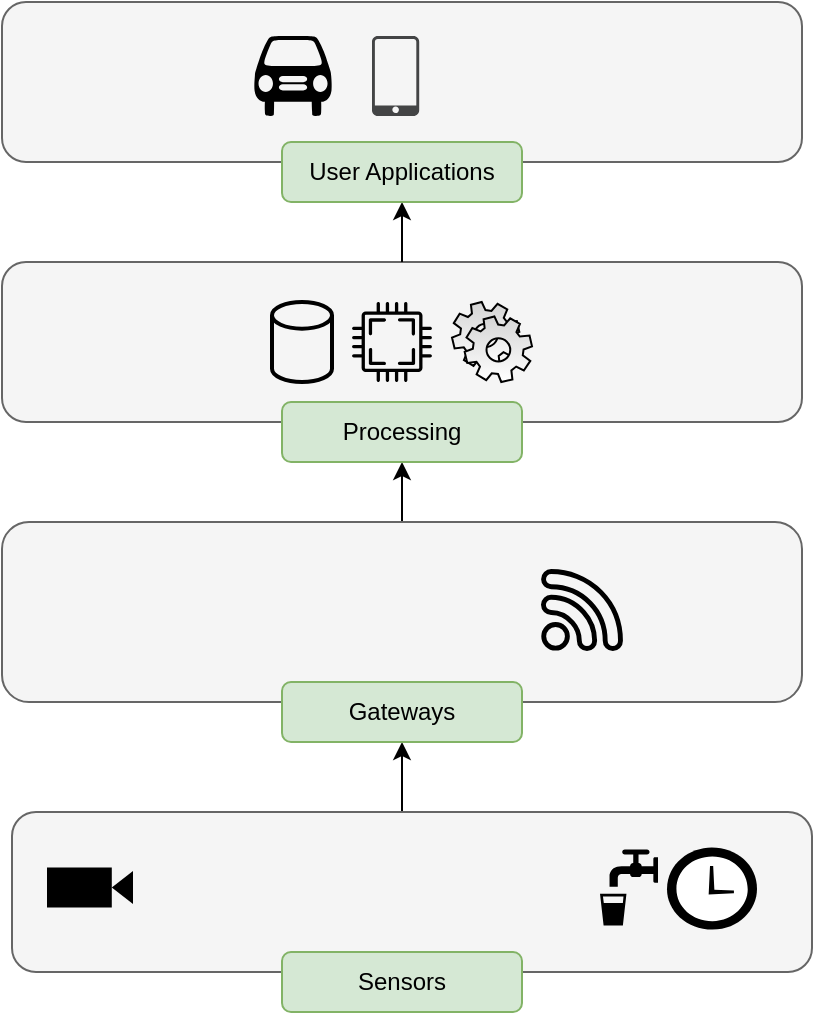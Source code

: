 <mxfile version="14.4.2" type="github">
  <diagram name="Page-1" id="4fc8d65c-f3f6-feb3-4d1c-02f59d9f9886">
    <mxGraphModel dx="1718" dy="888" grid="1" gridSize="10" guides="1" tooltips="1" connect="1" arrows="1" fold="1" page="1" pageScale="1" pageWidth="826" pageHeight="1169" background="#ffffff" math="0" shadow="0">
      <root>
        <mxCell id="0" />
        <mxCell id="1" parent="0" />
        <mxCell id="fDX6BxyX9Kbmln29vvni-277" value="" style="rounded=1;whiteSpace=wrap;html=1;fillColor=#f5f5f5;strokeColor=#666666;fontColor=#333333;" parent="1" vertex="1">
          <mxGeometry x="200" y="210" width="400" height="80" as="geometry" />
        </mxCell>
        <mxCell id="gGTz0LXvLgwchQPlnERu-32" style="edgeStyle=orthogonalEdgeStyle;rounded=0;orthogonalLoop=1;jettySize=auto;html=1;exitX=0.5;exitY=0;exitDx=0;exitDy=0;entryX=0.5;entryY=1;entryDx=0;entryDy=0;startArrow=none;startFill=0;" edge="1" parent="1" source="fDX6BxyX9Kbmln29vvni-283" target="gGTz0LXvLgwchQPlnERu-13">
          <mxGeometry relative="1" as="geometry" />
        </mxCell>
        <mxCell id="fDX6BxyX9Kbmln29vvni-283" value="" style="rounded=1;whiteSpace=wrap;html=1;fillColor=#f5f5f5;strokeColor=#666666;fontColor=#333333;" parent="1" vertex="1">
          <mxGeometry x="200" y="340" width="400" height="90" as="geometry" />
        </mxCell>
        <mxCell id="gGTz0LXvLgwchQPlnERu-26" style="edgeStyle=orthogonalEdgeStyle;rounded=0;orthogonalLoop=1;jettySize=auto;html=1;exitX=0.5;exitY=0;exitDx=0;exitDy=0;entryX=0.5;entryY=1;entryDx=0;entryDy=0;" edge="1" parent="1" source="gGTz0LXvLgwchQPlnERu-2" target="gGTz0LXvLgwchQPlnERu-12">
          <mxGeometry relative="1" as="geometry" />
        </mxCell>
        <mxCell id="gGTz0LXvLgwchQPlnERu-2" value="" style="rounded=1;whiteSpace=wrap;html=1;fillColor=#f5f5f5;strokeColor=#666666;fontColor=#333333;" vertex="1" parent="1">
          <mxGeometry x="205" y="485" width="400" height="80" as="geometry" />
        </mxCell>
        <mxCell id="gGTz0LXvLgwchQPlnERu-10" value="Sensors" style="rounded=1;whiteSpace=wrap;html=1;fillColor=#d5e8d4;strokeColor=#82b366;" vertex="1" parent="1">
          <mxGeometry x="340" y="555" width="120" height="30" as="geometry" />
        </mxCell>
        <mxCell id="gGTz0LXvLgwchQPlnERu-12" value="Gateways" style="rounded=1;whiteSpace=wrap;html=1;fillColor=#d5e8d4;strokeColor=#82b366;" vertex="1" parent="1">
          <mxGeometry x="340" y="420" width="120" height="30" as="geometry" />
        </mxCell>
        <mxCell id="gGTz0LXvLgwchQPlnERu-13" value="Processing" style="rounded=1;whiteSpace=wrap;html=1;fillColor=#d5e8d4;strokeColor=#82b366;" vertex="1" parent="1">
          <mxGeometry x="340" y="280" width="120" height="30" as="geometry" />
        </mxCell>
        <mxCell id="gGTz0LXvLgwchQPlnERu-14" value="" style="shape=mxgraph.signs.tech.video_camera;html=1;pointerEvents=1;fillColor=#000000;strokeColor=none;verticalLabelPosition=bottom;verticalAlign=top;align=center;" vertex="1" parent="1">
          <mxGeometry x="222.5" y="512.75" width="43" height="20" as="geometry" />
        </mxCell>
        <mxCell id="gGTz0LXvLgwchQPlnERu-16" value="" style="shape=image;html=1;verticalAlign=top;verticalLabelPosition=bottom;labelBackgroundColor=#ffffff;imageAspect=0;aspect=fixed;image=https://cdn1.iconfinder.com/data/icons/essentials-pack/96/gps_position_tracking_positioning_navigation-128.png" vertex="1" parent="1">
          <mxGeometry x="272.5" y="502.75" width="40" height="40" as="geometry" />
        </mxCell>
        <mxCell id="gGTz0LXvLgwchQPlnERu-17" value="" style="shape=image;html=1;verticalAlign=top;verticalLabelPosition=bottom;labelBackgroundColor=#ffffff;imageAspect=0;aspect=fixed;image=https://cdn4.iconfinder.com/data/icons/essential-app-1/16/mic-microphone-record-speak-128.png" vertex="1" parent="1">
          <mxGeometry x="312.5" y="505.5" width="34.5" height="34.5" as="geometry" />
        </mxCell>
        <mxCell id="gGTz0LXvLgwchQPlnERu-19" value="" style="shape=image;html=1;verticalAlign=top;verticalLabelPosition=bottom;labelBackgroundColor=#ffffff;imageAspect=0;aspect=fixed;image=https://cdn3.iconfinder.com/data/icons/wpzoom-developer-icon-set/500/97-128.png" vertex="1" parent="1">
          <mxGeometry x="347" y="503.75" width="40" height="40" as="geometry" />
        </mxCell>
        <mxCell id="gGTz0LXvLgwchQPlnERu-20" value="" style="shape=image;html=1;verticalAlign=top;verticalLabelPosition=bottom;labelBackgroundColor=#ffffff;imageAspect=0;aspect=fixed;image=https://cdn2.iconfinder.com/data/icons/exercise-and-gym-solid-the-body-building/512/Heart_rate-128.png" vertex="1" parent="1">
          <mxGeometry x="382.25" y="501.5" width="45.5" height="45.5" as="geometry" />
        </mxCell>
        <mxCell id="gGTz0LXvLgwchQPlnERu-21" value="" style="shape=image;html=1;verticalAlign=top;verticalLabelPosition=bottom;labelBackgroundColor=#ffffff;imageAspect=0;aspect=fixed;image=https://cdn1.iconfinder.com/data/icons/science-technology-outline-24-px/24/Digital_thermometer_medical_accessories_mercury_thermometer_temperature_thermometer-128.png" vertex="1" parent="1">
          <mxGeometry x="416.25" y="503" width="42.5" height="42.5" as="geometry" />
        </mxCell>
        <mxCell id="gGTz0LXvLgwchQPlnERu-22" value="" style="shape=image;html=1;verticalAlign=top;verticalLabelPosition=bottom;labelBackgroundColor=#ffffff;imageAspect=0;aspect=fixed;image=https://cdn3.iconfinder.com/data/icons/weather-solid-daily-forecast/512/Sunny_Day-128.png" vertex="1" parent="1">
          <mxGeometry x="446" y="498.5" width="53" height="53" as="geometry" />
        </mxCell>
        <mxCell id="gGTz0LXvLgwchQPlnERu-23" value="" style="shape=mxgraph.signs.food.drinking_water_2;html=1;pointerEvents=1;fillColor=#000000;strokeColor=none;verticalLabelPosition=bottom;verticalAlign=top;align=center;" vertex="1" parent="1">
          <mxGeometry x="499" y="503.75" width="29" height="38" as="geometry" />
        </mxCell>
        <mxCell id="gGTz0LXvLgwchQPlnERu-24" value="" style="shadow=0;dashed=0;html=1;strokeColor=none;labelPosition=center;verticalLabelPosition=bottom;verticalAlign=top;align=center;outlineConnect=0;shape=mxgraph.veeam.time;fillColor=#000000;" vertex="1" parent="1">
          <mxGeometry x="532.5" y="502.75" width="45" height="41" as="geometry" />
        </mxCell>
        <mxCell id="gGTz0LXvLgwchQPlnERu-28" value="" style="pointerEvents=1;shadow=0;dashed=0;html=1;aspect=fixed;labelPosition=center;verticalLabelPosition=bottom;verticalAlign=top;align=center;outlineConnect=0;shape=mxgraph.vvd.wi_fi;fillColor=#000000;" vertex="1" parent="1">
          <mxGeometry x="470" y="364" width="40" height="40" as="geometry" />
        </mxCell>
        <mxCell id="gGTz0LXvLgwchQPlnERu-29" value="" style="shape=image;html=1;verticalAlign=top;verticalLabelPosition=bottom;labelBackgroundColor=#ffffff;imageAspect=0;aspect=fixed;image=https://cdn0.iconfinder.com/data/icons/google-material-design-3-0/48/ic_settings_bluetooth_48px-128.png;shadow=0;strokeColor=#000000;fillColor=#000000;gradientColor=#000000;" vertex="1" parent="1">
          <mxGeometry x="420" y="366" width="38" height="38" as="geometry" />
        </mxCell>
        <mxCell id="gGTz0LXvLgwchQPlnERu-30" value="" style="shape=image;html=1;verticalAlign=top;verticalLabelPosition=bottom;labelBackgroundColor=#ffffff;imageAspect=0;aspect=fixed;image=https://cdn1.iconfinder.com/data/icons/windows8_icons/26/wired_network.png;shadow=0;strokeColor=#000000;fillColor=#000000;gradientColor=#000000;" vertex="1" parent="1">
          <mxGeometry x="370" y="366" width="36" height="36" as="geometry" />
        </mxCell>
        <mxCell id="gGTz0LXvLgwchQPlnERu-31" value="" style="shape=image;html=1;verticalAlign=top;verticalLabelPosition=bottom;labelBackgroundColor=#ffffff;imageAspect=0;aspect=fixed;image=https://cdn1.iconfinder.com/data/icons/ios-11-glyphs/30/cellular_network-128.png;shadow=0;strokeColor=#000000;fillColor=#000000;gradientColor=#000000;" vertex="1" parent="1">
          <mxGeometry x="300" y="360" width="50" height="50" as="geometry" />
        </mxCell>
        <mxCell id="gGTz0LXvLgwchQPlnERu-35" value="" style="strokeWidth=2;html=1;shape=mxgraph.flowchart.database;whiteSpace=wrap;shadow=0;gradientColor=#ffffff;fillColor=none;" vertex="1" parent="1">
          <mxGeometry x="335" y="230" width="30" height="40" as="geometry" />
        </mxCell>
        <mxCell id="gGTz0LXvLgwchQPlnERu-36" value="" style="pointerEvents=1;shadow=0;dashed=0;html=1;strokeColor=none;aspect=fixed;labelPosition=center;verticalLabelPosition=bottom;verticalAlign=top;align=center;outlineConnect=0;shape=mxgraph.vvd.cpu;fillColor=#000000;" vertex="1" parent="1">
          <mxGeometry x="375" y="230" width="40" height="40" as="geometry" />
        </mxCell>
        <mxCell id="gGTz0LXvLgwchQPlnERu-39" value="" style="shape=mxgraph.bpmn.service_task;html=1;outlineConnect=0;shadow=0;strokeColor=#000000;gradientColor=#ffffff;strokeWidth=1;fillColor=#D4D4D4;" vertex="1" parent="1">
          <mxGeometry x="425" y="230" width="40" height="40" as="geometry" />
        </mxCell>
        <mxCell id="gGTz0LXvLgwchQPlnERu-40" value="" style="rounded=1;whiteSpace=wrap;html=1;fillColor=#f5f5f5;strokeColor=#666666;fontColor=#333333;" vertex="1" parent="1">
          <mxGeometry x="200" y="80" width="400" height="80" as="geometry" />
        </mxCell>
        <mxCell id="gGTz0LXvLgwchQPlnERu-41" style="edgeStyle=orthogonalEdgeStyle;rounded=0;orthogonalLoop=1;jettySize=auto;html=1;exitX=0.5;exitY=0;exitDx=0;exitDy=0;entryX=0.5;entryY=1;entryDx=0;entryDy=0;startArrow=none;startFill=0;" edge="1" parent="1" target="gGTz0LXvLgwchQPlnERu-42" source="fDX6BxyX9Kbmln29vvni-277">
          <mxGeometry relative="1" as="geometry">
            <mxPoint x="395" y="200" as="sourcePoint" />
          </mxGeometry>
        </mxCell>
        <mxCell id="gGTz0LXvLgwchQPlnERu-42" value="User Applications" style="rounded=1;whiteSpace=wrap;html=1;fillColor=#d5e8d4;strokeColor=#82b366;" vertex="1" parent="1">
          <mxGeometry x="340" y="150" width="120" height="30" as="geometry" />
        </mxCell>
        <mxCell id="gGTz0LXvLgwchQPlnERu-44" value="" style="shape=image;html=1;verticalAlign=top;verticalLabelPosition=bottom;labelBackgroundColor=#ffffff;imageAspect=0;aspect=fixed;image=https://cdn1.iconfinder.com/data/icons/line-free/24/Smart_watch-128.png;shadow=0;strokeColor=#000000;strokeWidth=1;fillColor=#D4D4D4;gradientColor=#ffffff;" vertex="1" parent="1">
          <mxGeometry x="425" y="97" width="40" height="40" as="geometry" />
        </mxCell>
        <mxCell id="gGTz0LXvLgwchQPlnERu-45" value="" style="pointerEvents=1;shadow=0;dashed=0;html=1;strokeColor=none;fillColor=#434445;aspect=fixed;labelPosition=center;verticalLabelPosition=bottom;verticalAlign=top;align=center;outlineConnect=0;shape=mxgraph.vvd.phone;" vertex="1" parent="1">
          <mxGeometry x="385" y="97" width="23.6" height="40" as="geometry" />
        </mxCell>
        <mxCell id="gGTz0LXvLgwchQPlnERu-46" value="" style="shape=mxgraph.signs.transportation.car_1;html=1;pointerEvents=1;fillColor=#000000;strokeColor=none;verticalLabelPosition=bottom;verticalAlign=top;align=center;shadow=0;" vertex="1" parent="1">
          <mxGeometry x="326" y="97" width="39" height="40" as="geometry" />
        </mxCell>
        <mxCell id="gGTz0LXvLgwchQPlnERu-47" value="" style="shape=image;html=1;verticalAlign=top;verticalLabelPosition=bottom;labelBackgroundColor=#ffffff;imageAspect=0;aspect=fixed;image=https://cdn2.iconfinder.com/data/icons/innovation-technology-1/512/tech_0011-128.png;shadow=0;strokeColor=#000000;strokeWidth=1;fillColor=#D4D4D4;gradientColor=#ffffff;" vertex="1" parent="1">
          <mxGeometry x="265" y="93" width="54" height="54" as="geometry" />
        </mxCell>
        <mxCell id="gGTz0LXvLgwchQPlnERu-48" value="" style="shape=image;html=1;verticalAlign=top;verticalLabelPosition=bottom;labelBackgroundColor=#ffffff;imageAspect=0;aspect=fixed;image=https://cdn0.iconfinder.com/data/icons/star-wars/512/r2d2-128.png;shadow=0;strokeColor=#000000;strokeWidth=1;fillColor=#D4D4D4;gradientColor=#ffffff;" vertex="1" parent="1">
          <mxGeometry x="215" y="100" width="40" height="40" as="geometry" />
        </mxCell>
        <mxCell id="gGTz0LXvLgwchQPlnERu-49" value="" style="shape=image;html=1;verticalAlign=top;verticalLabelPosition=bottom;labelBackgroundColor=#ffffff;imageAspect=0;aspect=fixed;image=https://cdn3.iconfinder.com/data/icons/wpzoom-developer-icon-set/500/133-128.png;shadow=0;strokeColor=#000000;strokeWidth=1;fillColor=#D4D4D4;gradientColor=#ffffff;" vertex="1" parent="1">
          <mxGeometry x="475" y="93" width="48" height="48" as="geometry" />
        </mxCell>
        <mxCell id="gGTz0LXvLgwchQPlnERu-50" value="" style="shape=image;html=1;verticalAlign=top;verticalLabelPosition=bottom;labelBackgroundColor=#ffffff;imageAspect=0;aspect=fixed;image=https://cdn0.iconfinder.com/data/icons/eon-social-media-contact-info-2/32/world_www_web_website-128.png;shadow=0;strokeColor=#000000;strokeWidth=1;fillColor=#D4D4D4;gradientColor=#ffffff;" vertex="1" parent="1">
          <mxGeometry x="535" y="95" width="50" height="50" as="geometry" />
        </mxCell>
      </root>
    </mxGraphModel>
  </diagram>
</mxfile>
